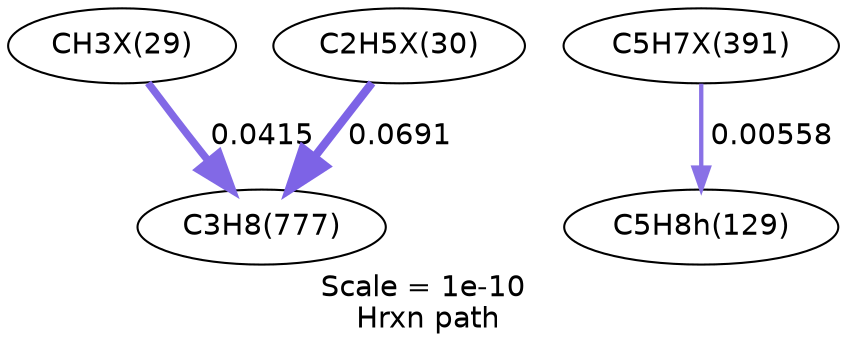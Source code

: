 digraph reaction_paths {
center=1;
s28 -> s23[fontname="Helvetica", style="setlinewidth(3.6)", arrowsize=1.8, color="0.7, 0.541, 0.9"
, label=" 0.0415"];
s48 -> s15[fontname="Helvetica", style="setlinewidth(2.08)", arrowsize=1.04, color="0.7, 0.506, 0.9"
, label=" 0.00558"];
s29 -> s23[fontname="Helvetica", style="setlinewidth(3.98)", arrowsize=1.99, color="0.7, 0.569, 0.9"
, label=" 0.0691"];
s15 [ fontname="Helvetica", label="C5H8h(129)"];
s23 [ fontname="Helvetica", label="C3H8(777)"];
s28 [ fontname="Helvetica", label="CH3X(29)"];
s29 [ fontname="Helvetica", label="C2H5X(30)"];
s48 [ fontname="Helvetica", label="C5H7X(391)"];
 label = "Scale = 1e-10\l Hrxn path";
 fontname = "Helvetica";
}
